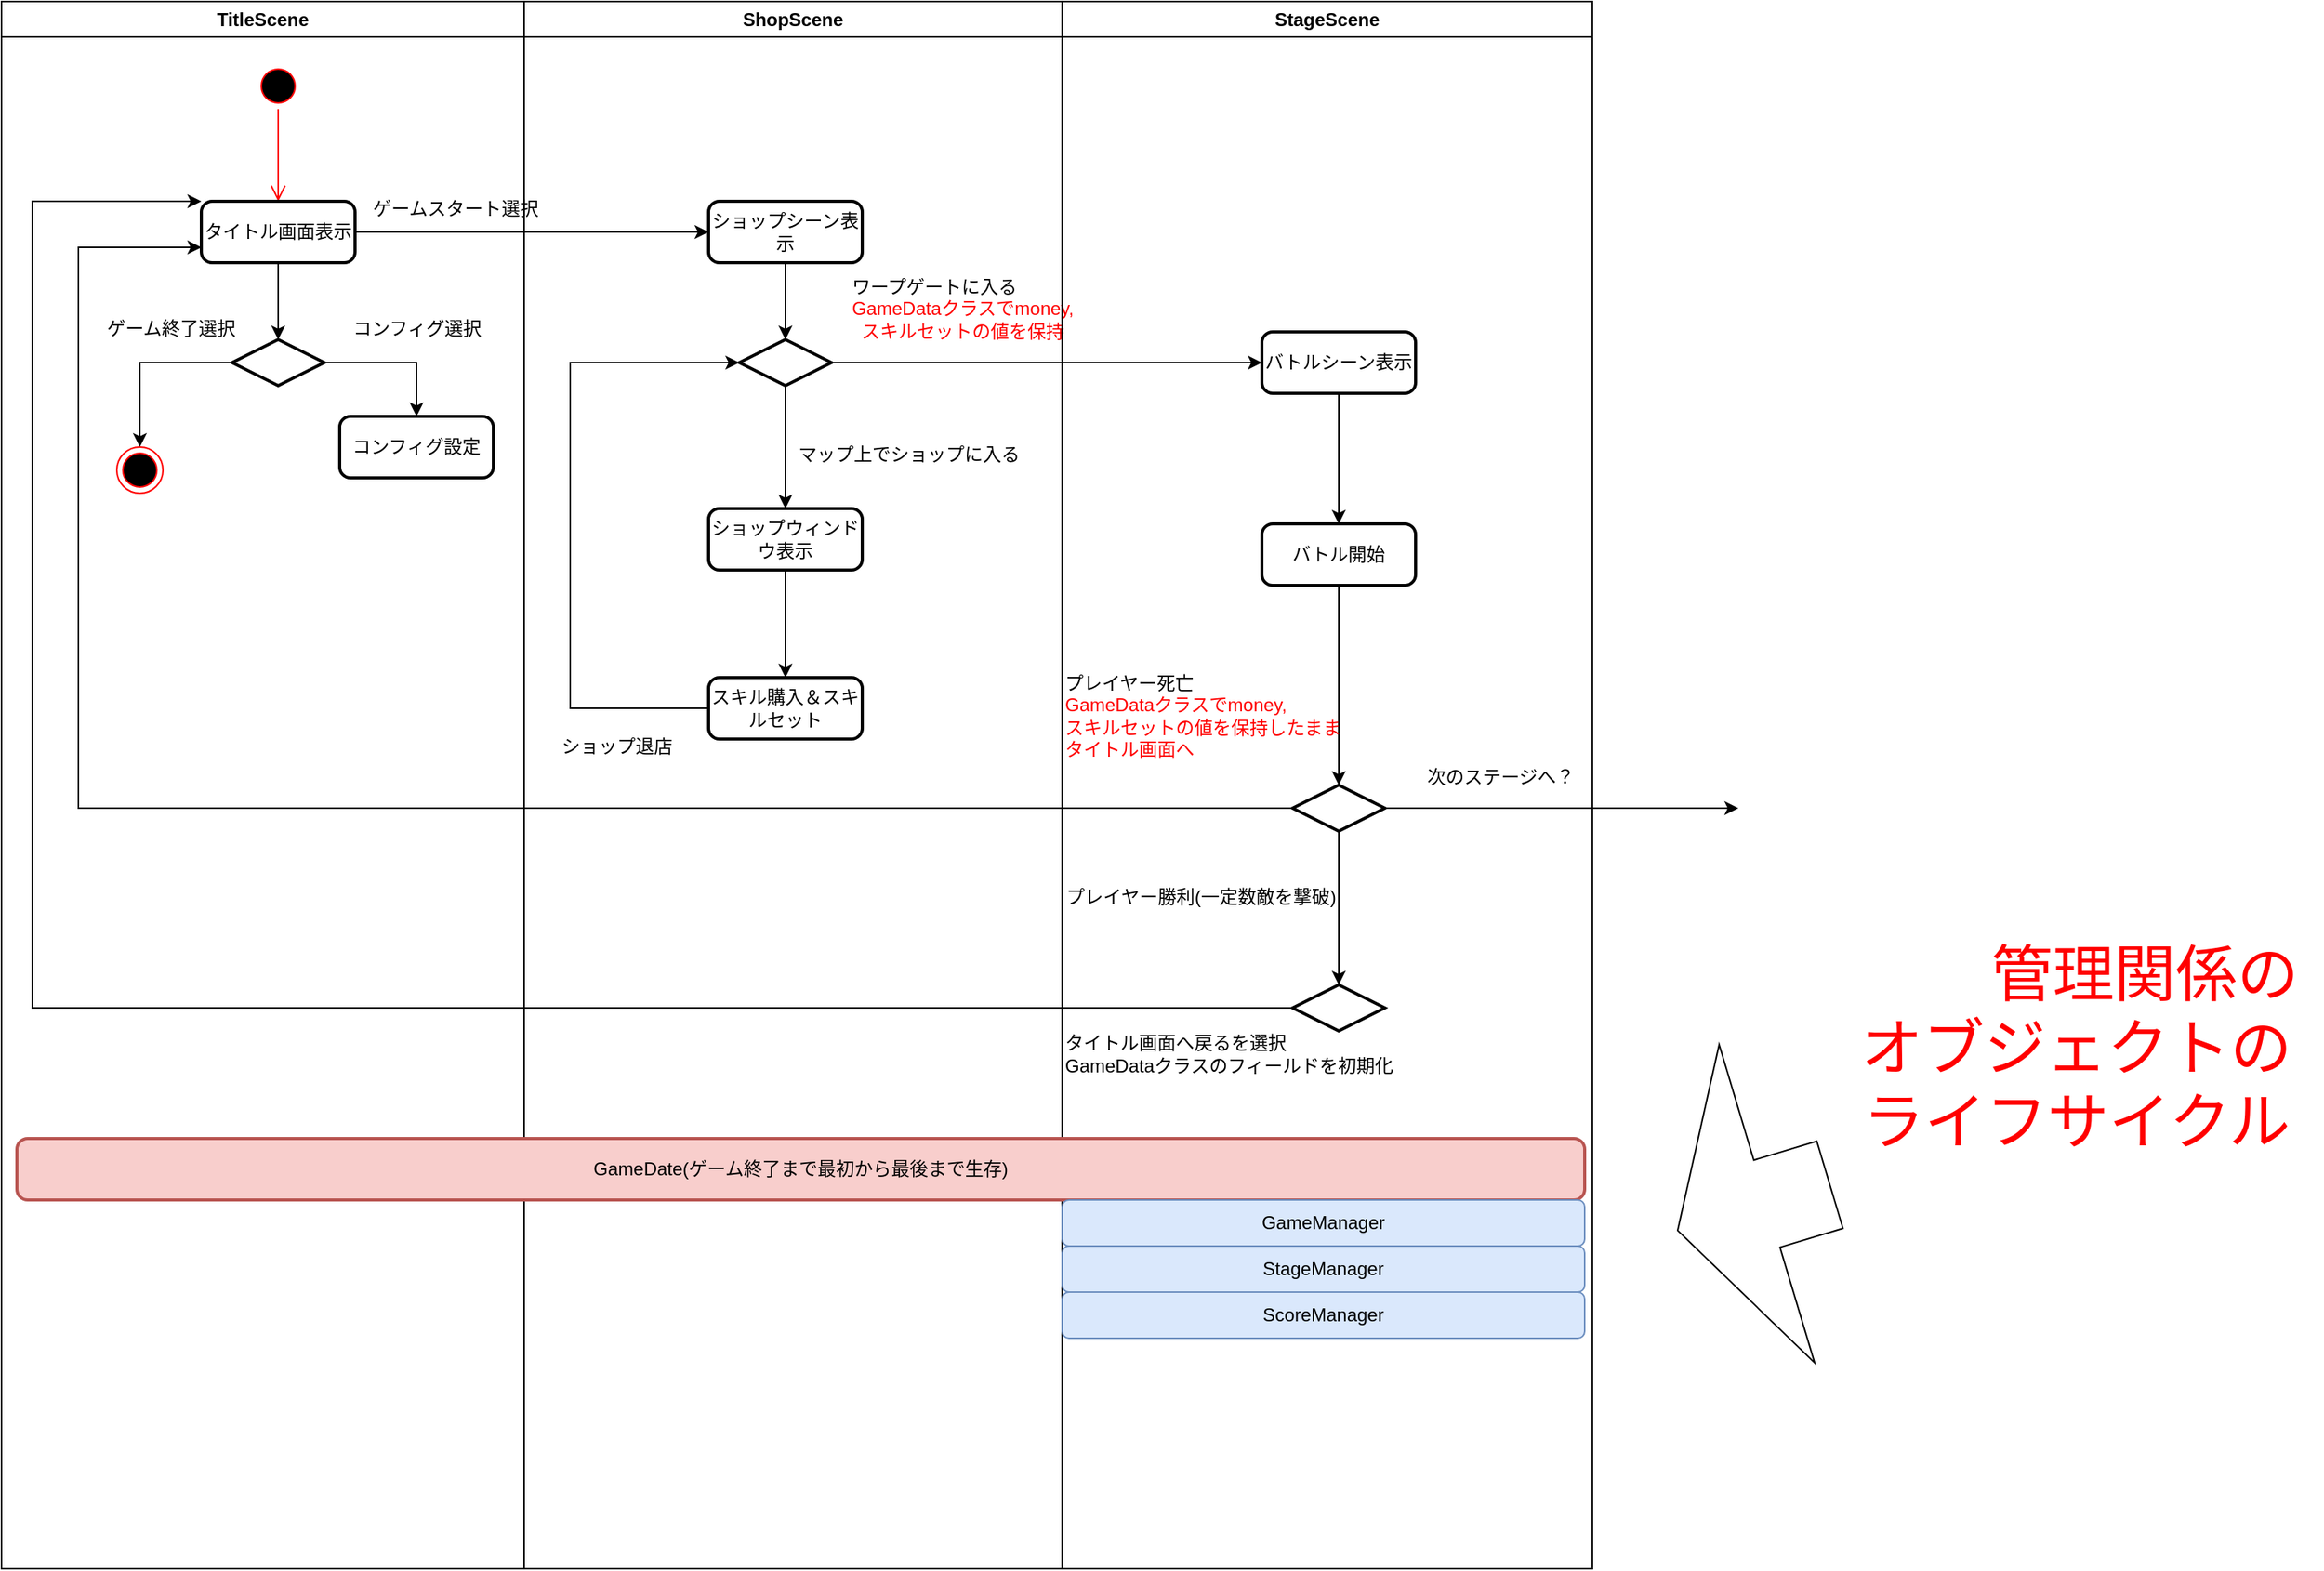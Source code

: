 <mxfile version="26.0.10">
  <diagram name="ページ1" id="vdZptrjZ9h7qYNqXe-o8">
    <mxGraphModel dx="2603" dy="1363" grid="1" gridSize="10" guides="1" tooltips="1" connect="1" arrows="1" fold="1" page="1" pageScale="1" pageWidth="1654" pageHeight="1169" math="0" shadow="0">
      <root>
        <mxCell id="0" />
        <mxCell id="1" parent="0" />
        <mxCell id="Ws5p672p3ITMvYxdtUtY-4" value="TitleScene" style="swimlane;whiteSpace=wrap;html=1;" vertex="1" parent="1">
          <mxGeometry x="130" y="30" width="340" height="1020" as="geometry" />
        </mxCell>
        <mxCell id="Ws5p672p3ITMvYxdtUtY-8" value="" style="ellipse;html=1;shape=startState;fillColor=#000000;strokeColor=#ff0000;" vertex="1" parent="Ws5p672p3ITMvYxdtUtY-4">
          <mxGeometry x="165" y="40" width="30" height="30" as="geometry" />
        </mxCell>
        <mxCell id="Ws5p672p3ITMvYxdtUtY-9" value="" style="edgeStyle=orthogonalEdgeStyle;html=1;verticalAlign=bottom;endArrow=open;endSize=8;strokeColor=#ff0000;rounded=0;" edge="1" parent="Ws5p672p3ITMvYxdtUtY-4">
          <mxGeometry relative="1" as="geometry">
            <mxPoint x="180" y="130" as="targetPoint" />
            <mxPoint x="180.0" y="70.0" as="sourcePoint" />
          </mxGeometry>
        </mxCell>
        <mxCell id="Ws5p672p3ITMvYxdtUtY-12" style="edgeStyle=orthogonalEdgeStyle;rounded=0;orthogonalLoop=1;jettySize=auto;html=1;" edge="1" parent="Ws5p672p3ITMvYxdtUtY-4" source="Ws5p672p3ITMvYxdtUtY-11" target="Ws5p672p3ITMvYxdtUtY-13">
          <mxGeometry relative="1" as="geometry">
            <mxPoint x="180.0" y="220" as="targetPoint" />
          </mxGeometry>
        </mxCell>
        <mxCell id="Ws5p672p3ITMvYxdtUtY-11" value="タイトル画面表示" style="rounded=1;whiteSpace=wrap;html=1;absoluteArcSize=1;arcSize=14;strokeWidth=2;" vertex="1" parent="Ws5p672p3ITMvYxdtUtY-4">
          <mxGeometry x="130" y="130" width="100" height="40" as="geometry" />
        </mxCell>
        <mxCell id="Ws5p672p3ITMvYxdtUtY-20" style="edgeStyle=orthogonalEdgeStyle;rounded=0;orthogonalLoop=1;jettySize=auto;html=1;entryX=0.5;entryY=0;entryDx=0;entryDy=0;" edge="1" parent="Ws5p672p3ITMvYxdtUtY-4" source="Ws5p672p3ITMvYxdtUtY-13" target="Ws5p672p3ITMvYxdtUtY-76">
          <mxGeometry relative="1" as="geometry">
            <mxPoint x="90" y="270" as="targetPoint" />
          </mxGeometry>
        </mxCell>
        <mxCell id="Ws5p672p3ITMvYxdtUtY-21" style="edgeStyle=orthogonalEdgeStyle;rounded=0;orthogonalLoop=1;jettySize=auto;html=1;exitX=1;exitY=0.5;exitDx=0;exitDy=0;exitPerimeter=0;" edge="1" parent="Ws5p672p3ITMvYxdtUtY-4" source="Ws5p672p3ITMvYxdtUtY-13" target="Ws5p672p3ITMvYxdtUtY-16">
          <mxGeometry relative="1" as="geometry" />
        </mxCell>
        <mxCell id="Ws5p672p3ITMvYxdtUtY-13" value="" style="strokeWidth=2;html=1;shape=mxgraph.flowchart.decision;whiteSpace=wrap;" vertex="1" parent="Ws5p672p3ITMvYxdtUtY-4">
          <mxGeometry x="150" y="220" width="60" height="30" as="geometry" />
        </mxCell>
        <mxCell id="Ws5p672p3ITMvYxdtUtY-16" value="コンフィグ設定" style="rounded=1;whiteSpace=wrap;html=1;absoluteArcSize=1;arcSize=14;strokeWidth=2;" vertex="1" parent="Ws5p672p3ITMvYxdtUtY-4">
          <mxGeometry x="220" y="270" width="100" height="40" as="geometry" />
        </mxCell>
        <mxCell id="Ws5p672p3ITMvYxdtUtY-24" value="ゲームスタート選択" style="text;html=1;align=center;verticalAlign=middle;resizable=0;points=[];autosize=1;strokeColor=none;fillColor=none;" vertex="1" parent="Ws5p672p3ITMvYxdtUtY-4">
          <mxGeometry x="230" y="120" width="130" height="30" as="geometry" />
        </mxCell>
        <mxCell id="Ws5p672p3ITMvYxdtUtY-76" value="" style="ellipse;html=1;shape=endState;fillColor=#000000;strokeColor=#ff0000;" vertex="1" parent="Ws5p672p3ITMvYxdtUtY-4">
          <mxGeometry x="75" y="290" width="30" height="30" as="geometry" />
        </mxCell>
        <mxCell id="Ws5p672p3ITMvYxdtUtY-32" value="ゲーム終了選択" style="text;html=1;align=center;verticalAlign=middle;resizable=0;points=[];autosize=1;strokeColor=none;fillColor=none;" vertex="1" parent="Ws5p672p3ITMvYxdtUtY-4">
          <mxGeometry x="55" y="198" width="110" height="30" as="geometry" />
        </mxCell>
        <mxCell id="Ws5p672p3ITMvYxdtUtY-33" value="コンフィグ選択" style="text;html=1;align=center;verticalAlign=middle;resizable=0;points=[];autosize=1;strokeColor=none;fillColor=none;" vertex="1" parent="Ws5p672p3ITMvYxdtUtY-4">
          <mxGeometry x="215" y="198" width="110" height="30" as="geometry" />
        </mxCell>
        <mxCell id="Ws5p672p3ITMvYxdtUtY-5" value="ShopScene" style="swimlane;whiteSpace=wrap;html=1;" vertex="1" parent="1">
          <mxGeometry x="470" y="30" width="350" height="1020" as="geometry" />
        </mxCell>
        <mxCell id="Ws5p672p3ITMvYxdtUtY-31" style="edgeStyle=orthogonalEdgeStyle;rounded=0;orthogonalLoop=1;jettySize=auto;html=1;" edge="1" parent="Ws5p672p3ITMvYxdtUtY-5" source="Ws5p672p3ITMvYxdtUtY-22" target="Ws5p672p3ITMvYxdtUtY-29">
          <mxGeometry relative="1" as="geometry" />
        </mxCell>
        <mxCell id="Ws5p672p3ITMvYxdtUtY-22" value="ショップシーン表示" style="rounded=1;whiteSpace=wrap;html=1;absoluteArcSize=1;arcSize=14;strokeWidth=2;" vertex="1" parent="Ws5p672p3ITMvYxdtUtY-5">
          <mxGeometry x="120" y="130" width="100" height="40" as="geometry" />
        </mxCell>
        <mxCell id="Ws5p672p3ITMvYxdtUtY-52" style="edgeStyle=orthogonalEdgeStyle;rounded=0;orthogonalLoop=1;jettySize=auto;html=1;" edge="1" parent="Ws5p672p3ITMvYxdtUtY-5" source="Ws5p672p3ITMvYxdtUtY-28" target="Ws5p672p3ITMvYxdtUtY-51">
          <mxGeometry relative="1" as="geometry" />
        </mxCell>
        <mxCell id="Ws5p672p3ITMvYxdtUtY-28" value="ショップウィンドウ表示" style="rounded=1;whiteSpace=wrap;html=1;absoluteArcSize=1;arcSize=14;strokeWidth=2;" vertex="1" parent="Ws5p672p3ITMvYxdtUtY-5">
          <mxGeometry x="120" y="330" width="100" height="40" as="geometry" />
        </mxCell>
        <mxCell id="Ws5p672p3ITMvYxdtUtY-42" style="edgeStyle=orthogonalEdgeStyle;rounded=0;orthogonalLoop=1;jettySize=auto;html=1;exitX=0.5;exitY=1;exitDx=0;exitDy=0;exitPerimeter=0;" edge="1" parent="Ws5p672p3ITMvYxdtUtY-5" source="Ws5p672p3ITMvYxdtUtY-29" target="Ws5p672p3ITMvYxdtUtY-28">
          <mxGeometry relative="1" as="geometry" />
        </mxCell>
        <mxCell id="Ws5p672p3ITMvYxdtUtY-29" value="" style="strokeWidth=2;html=1;shape=mxgraph.flowchart.decision;whiteSpace=wrap;" vertex="1" parent="Ws5p672p3ITMvYxdtUtY-5">
          <mxGeometry x="140" y="220" width="60" height="30" as="geometry" />
        </mxCell>
        <mxCell id="Ws5p672p3ITMvYxdtUtY-37" value="マップ上でショップに入る" style="text;html=1;align=center;verticalAlign=middle;resizable=0;points=[];autosize=1;strokeColor=none;fillColor=none;" vertex="1" parent="Ws5p672p3ITMvYxdtUtY-5">
          <mxGeometry x="165" y="280" width="170" height="30" as="geometry" />
        </mxCell>
        <mxCell id="Ws5p672p3ITMvYxdtUtY-44" value="ショップ退店" style="text;html=1;align=center;verticalAlign=middle;resizable=0;points=[];autosize=1;strokeColor=none;fillColor=none;" vertex="1" parent="Ws5p672p3ITMvYxdtUtY-5">
          <mxGeometry x="10" y="470" width="100" height="30" as="geometry" />
        </mxCell>
        <mxCell id="Ws5p672p3ITMvYxdtUtY-53" style="edgeStyle=orthogonalEdgeStyle;rounded=0;orthogonalLoop=1;jettySize=auto;html=1;entryX=0;entryY=0.5;entryDx=0;entryDy=0;entryPerimeter=0;" edge="1" parent="Ws5p672p3ITMvYxdtUtY-5" source="Ws5p672p3ITMvYxdtUtY-51" target="Ws5p672p3ITMvYxdtUtY-29">
          <mxGeometry relative="1" as="geometry">
            <mxPoint x="30.0" y="230" as="targetPoint" />
            <Array as="points">
              <mxPoint x="30" y="460" />
              <mxPoint x="30" y="235" />
            </Array>
          </mxGeometry>
        </mxCell>
        <mxCell id="Ws5p672p3ITMvYxdtUtY-51" value="スキル購入＆スキルセット" style="rounded=1;whiteSpace=wrap;html=1;absoluteArcSize=1;arcSize=14;strokeWidth=2;" vertex="1" parent="Ws5p672p3ITMvYxdtUtY-5">
          <mxGeometry x="120" y="440" width="100" height="40" as="geometry" />
        </mxCell>
        <mxCell id="Ws5p672p3ITMvYxdtUtY-38" value="&lt;div style=&quot;text-align: left;&quot;&gt;&lt;span style=&quot;background-color: transparent; color: light-dark(rgb(0, 0, 0), rgb(255, 255, 255));&quot;&gt;ワープゲートに入る&amp;nbsp;&lt;/span&gt;&lt;/div&gt;&lt;div&gt;&lt;font style=&quot;color: rgb(255, 0, 0);&quot;&gt;GameDataクラスでmoney,&lt;/font&gt;&lt;/div&gt;&lt;div&gt;&lt;font style=&quot;color: rgb(255, 0, 0);&quot;&gt;スキルセットの値を保持&lt;/font&gt;&lt;/div&gt;" style="text;html=1;align=center;verticalAlign=middle;resizable=0;points=[];autosize=1;strokeColor=none;fillColor=none;" vertex="1" parent="Ws5p672p3ITMvYxdtUtY-5">
          <mxGeometry x="200" y="170" width="170" height="60" as="geometry" />
        </mxCell>
        <mxCell id="Ws5p672p3ITMvYxdtUtY-60" style="edgeStyle=orthogonalEdgeStyle;rounded=0;orthogonalLoop=1;jettySize=auto;html=1;exitX=0;exitY=0.5;exitDx=0;exitDy=0;exitPerimeter=0;" edge="1" parent="Ws5p672p3ITMvYxdtUtY-5" source="Ws5p672p3ITMvYxdtUtY-57">
          <mxGeometry relative="1" as="geometry">
            <mxPoint x="-210" y="160" as="targetPoint" />
            <mxPoint x="500" y="525" as="sourcePoint" />
            <Array as="points">
              <mxPoint x="-290" y="525" />
              <mxPoint x="-290" y="160" />
            </Array>
          </mxGeometry>
        </mxCell>
        <mxCell id="Ws5p672p3ITMvYxdtUtY-6" value="StageScene" style="swimlane;whiteSpace=wrap;html=1;" vertex="1" parent="1">
          <mxGeometry x="820" y="30" width="345" height="1020" as="geometry" />
        </mxCell>
        <mxCell id="Ws5p672p3ITMvYxdtUtY-56" style="edgeStyle=orthogonalEdgeStyle;rounded=0;orthogonalLoop=1;jettySize=auto;html=1;" edge="1" parent="Ws5p672p3ITMvYxdtUtY-6" source="Ws5p672p3ITMvYxdtUtY-45" target="Ws5p672p3ITMvYxdtUtY-55">
          <mxGeometry relative="1" as="geometry" />
        </mxCell>
        <mxCell id="Ws5p672p3ITMvYxdtUtY-45" value="バトルシーン表示" style="rounded=1;whiteSpace=wrap;html=1;absoluteArcSize=1;arcSize=14;strokeWidth=2;" vertex="1" parent="Ws5p672p3ITMvYxdtUtY-6">
          <mxGeometry x="130" y="215" width="100" height="40" as="geometry" />
        </mxCell>
        <mxCell id="Ws5p672p3ITMvYxdtUtY-58" style="edgeStyle=orthogonalEdgeStyle;rounded=0;orthogonalLoop=1;jettySize=auto;html=1;" edge="1" parent="Ws5p672p3ITMvYxdtUtY-6" source="Ws5p672p3ITMvYxdtUtY-55" target="Ws5p672p3ITMvYxdtUtY-57">
          <mxGeometry relative="1" as="geometry" />
        </mxCell>
        <mxCell id="Ws5p672p3ITMvYxdtUtY-55" value="バトル開始" style="rounded=1;whiteSpace=wrap;html=1;absoluteArcSize=1;arcSize=14;strokeWidth=2;" vertex="1" parent="Ws5p672p3ITMvYxdtUtY-6">
          <mxGeometry x="130" y="340" width="100" height="40" as="geometry" />
        </mxCell>
        <mxCell id="Ws5p672p3ITMvYxdtUtY-62" style="edgeStyle=orthogonalEdgeStyle;rounded=0;orthogonalLoop=1;jettySize=auto;html=1;" edge="1" parent="Ws5p672p3ITMvYxdtUtY-6" source="Ws5p672p3ITMvYxdtUtY-57">
          <mxGeometry relative="1" as="geometry">
            <mxPoint x="440" y="525" as="targetPoint" />
          </mxGeometry>
        </mxCell>
        <mxCell id="Ws5p672p3ITMvYxdtUtY-63" style="edgeStyle=orthogonalEdgeStyle;rounded=0;orthogonalLoop=1;jettySize=auto;html=1;entryX=0.5;entryY=0;entryDx=0;entryDy=0;entryPerimeter=0;" edge="1" parent="Ws5p672p3ITMvYxdtUtY-6" source="Ws5p672p3ITMvYxdtUtY-57" target="Ws5p672p3ITMvYxdtUtY-64">
          <mxGeometry relative="1" as="geometry">
            <mxPoint x="180" y="600" as="targetPoint" />
          </mxGeometry>
        </mxCell>
        <mxCell id="Ws5p672p3ITMvYxdtUtY-57" value="" style="strokeWidth=2;html=1;shape=mxgraph.flowchart.decision;whiteSpace=wrap;" vertex="1" parent="Ws5p672p3ITMvYxdtUtY-6">
          <mxGeometry x="150" y="510" width="60" height="30" as="geometry" />
        </mxCell>
        <mxCell id="Ws5p672p3ITMvYxdtUtY-61" value="プレイヤー死亡&lt;div&gt;&lt;div&gt;&lt;font style=&quot;color: rgb(255, 0, 0);&quot;&gt;GameDataクラスでmoney,&lt;/font&gt;&lt;/div&gt;&lt;div&gt;&lt;font style=&quot;color: rgb(255, 0, 0);&quot;&gt;スキルセットの値を保持したまま&lt;/font&gt;&lt;/div&gt;&lt;div style=&quot;&quot;&gt;&lt;font style=&quot;color: rgb(255, 0, 0);&quot;&gt;タイトル画面へ&lt;/font&gt;&lt;/div&gt;&lt;/div&gt;" style="text;html=1;align=left;verticalAlign=middle;resizable=0;points=[];autosize=1;strokeColor=none;fillColor=none;" vertex="1" parent="Ws5p672p3ITMvYxdtUtY-6">
          <mxGeometry y="430" width="200" height="70" as="geometry" />
        </mxCell>
        <mxCell id="Ws5p672p3ITMvYxdtUtY-64" value="" style="strokeWidth=2;html=1;shape=mxgraph.flowchart.decision;whiteSpace=wrap;" vertex="1" parent="Ws5p672p3ITMvYxdtUtY-6">
          <mxGeometry x="150" y="640" width="60" height="30" as="geometry" />
        </mxCell>
        <mxCell id="Ws5p672p3ITMvYxdtUtY-65" value="プレイヤー勝利(一定数敵を撃破)&lt;div&gt;&lt;br&gt;&lt;/div&gt;" style="text;html=1;align=center;verticalAlign=middle;resizable=0;points=[];autosize=1;strokeColor=none;fillColor=none;" vertex="1" parent="Ws5p672p3ITMvYxdtUtY-6">
          <mxGeometry x="-10" y="570" width="200" height="40" as="geometry" />
        </mxCell>
        <mxCell id="Ws5p672p3ITMvYxdtUtY-70" value="タイトル画面へ戻るを選択&lt;br&gt;GameDataクラスのフィールドを初期化" style="text;html=1;align=left;verticalAlign=middle;resizable=0;points=[];autosize=1;strokeColor=none;fillColor=none;" vertex="1" parent="Ws5p672p3ITMvYxdtUtY-6">
          <mxGeometry y="665" width="240" height="40" as="geometry" />
        </mxCell>
        <mxCell id="Ws5p672p3ITMvYxdtUtY-71" value="次のステージへ？" style="text;html=1;align=center;verticalAlign=middle;resizable=0;points=[];autosize=1;strokeColor=none;fillColor=none;" vertex="1" parent="Ws5p672p3ITMvYxdtUtY-6">
          <mxGeometry x="225" y="490" width="120" height="30" as="geometry" />
        </mxCell>
        <mxCell id="Ws5p672p3ITMvYxdtUtY-80" value="GameDate(ゲーム終了まで最初から最後まで生存)" style="rounded=1;whiteSpace=wrap;html=1;absoluteArcSize=1;arcSize=14;strokeWidth=2;fillColor=#f8cecc;strokeColor=#b85450;" vertex="1" parent="Ws5p672p3ITMvYxdtUtY-6">
          <mxGeometry x="-680" y="740" width="1020" height="40" as="geometry" />
        </mxCell>
        <mxCell id="Ws5p672p3ITMvYxdtUtY-81" value="GameManager" style="rounded=1;whiteSpace=wrap;html=1;fillColor=#dae8fc;strokeColor=#6c8ebf;" vertex="1" parent="Ws5p672p3ITMvYxdtUtY-6">
          <mxGeometry y="780" width="340" height="30" as="geometry" />
        </mxCell>
        <mxCell id="Ws5p672p3ITMvYxdtUtY-82" value="StageManager" style="rounded=1;whiteSpace=wrap;html=1;fillColor=#dae8fc;strokeColor=#6c8ebf;" vertex="1" parent="Ws5p672p3ITMvYxdtUtY-6">
          <mxGeometry y="810" width="340" height="30" as="geometry" />
        </mxCell>
        <mxCell id="Ws5p672p3ITMvYxdtUtY-83" value="ScoreManager" style="rounded=1;whiteSpace=wrap;html=1;fillColor=#dae8fc;strokeColor=#6c8ebf;" vertex="1" parent="Ws5p672p3ITMvYxdtUtY-6">
          <mxGeometry y="840" width="340" height="30" as="geometry" />
        </mxCell>
        <mxCell id="Ws5p672p3ITMvYxdtUtY-23" style="edgeStyle=orthogonalEdgeStyle;rounded=0;orthogonalLoop=1;jettySize=auto;html=1;entryX=0;entryY=0.5;entryDx=0;entryDy=0;" edge="1" parent="1" source="Ws5p672p3ITMvYxdtUtY-11" target="Ws5p672p3ITMvYxdtUtY-22">
          <mxGeometry relative="1" as="geometry" />
        </mxCell>
        <mxCell id="Ws5p672p3ITMvYxdtUtY-46" style="edgeStyle=orthogonalEdgeStyle;rounded=0;orthogonalLoop=1;jettySize=auto;html=1;entryX=0;entryY=0.5;entryDx=0;entryDy=0;" edge="1" parent="1" source="Ws5p672p3ITMvYxdtUtY-29" target="Ws5p672p3ITMvYxdtUtY-45">
          <mxGeometry relative="1" as="geometry" />
        </mxCell>
        <mxCell id="Ws5p672p3ITMvYxdtUtY-87" value="" style="shape=flexArrow;endArrow=classic;html=1;rounded=0;endWidth=156;endSize=19.872;width=59.2;" edge="1" parent="1">
          <mxGeometry width="50" height="50" relative="1" as="geometry">
            <mxPoint x="1320" y="800" as="sourcePoint" />
            <mxPoint x="1220" y="830" as="targetPoint" />
          </mxGeometry>
        </mxCell>
        <mxCell id="Ws5p672p3ITMvYxdtUtY-88" value="&lt;font style=&quot;font-size: 40px; color: rgb(255, 0, 0);&quot;&gt;&lt;span style=&quot;white-space: pre;&quot;&gt;&#x9;&lt;/span&gt;管理関係のオブジェクトのライフサイクル&lt;/font&gt;" style="text;html=1;align=center;verticalAlign=middle;whiteSpace=wrap;rounded=0;" vertex="1" parent="1">
          <mxGeometry x="1320" y="600" width="320" height="220" as="geometry" />
        </mxCell>
        <mxCell id="Ws5p672p3ITMvYxdtUtY-68" style="edgeStyle=orthogonalEdgeStyle;rounded=0;orthogonalLoop=1;jettySize=auto;html=1;entryX=0;entryY=0;entryDx=0;entryDy=0;exitX=0;exitY=0.5;exitDx=0;exitDy=0;exitPerimeter=0;" edge="1" parent="1" source="Ws5p672p3ITMvYxdtUtY-64" target="Ws5p672p3ITMvYxdtUtY-11">
          <mxGeometry relative="1" as="geometry">
            <mxPoint x="230" y="160" as="targetPoint" />
            <mxPoint x="940" y="685" as="sourcePoint" />
            <Array as="points">
              <mxPoint x="150" y="685" />
              <mxPoint x="150" y="160" />
            </Array>
          </mxGeometry>
        </mxCell>
      </root>
    </mxGraphModel>
  </diagram>
</mxfile>
